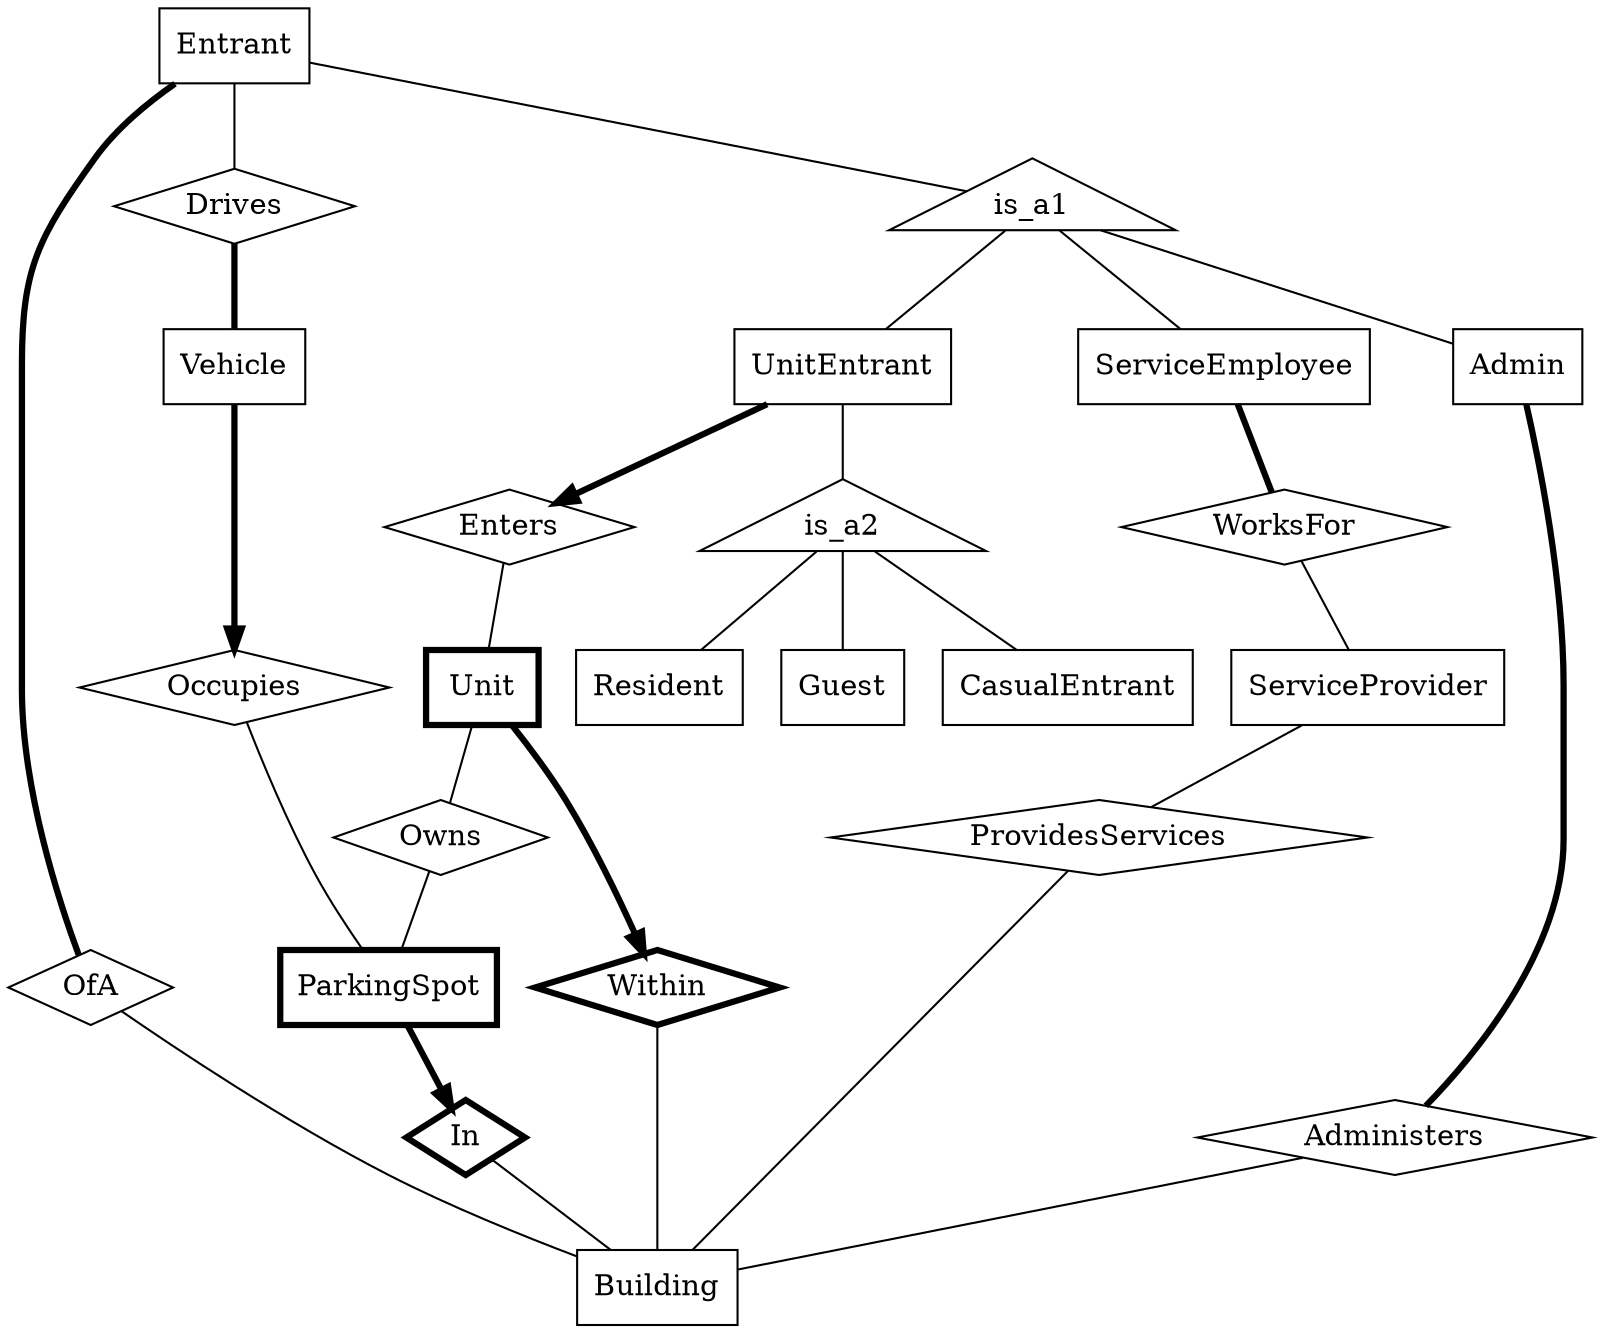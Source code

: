 digraph ERDiagram{
	{
		node[shape=diamond]
		Owns
		WorksFor
		Drives
		Occupies
		OfA
		Enters
		{
			node[penwidth=3]
			Within
			In
		}
		Administers
		ProvidesServices
	}

	{
		node[shape=rectangle]
		{
			node[penwidth=3]
			Unit
			ParkingSpot
		}
		UnitEntrant
		Building
		Admin
		Entrant
		Vehicle
		ServiceProvider
		ServiceEmployee
		Guest
		CasualEntrant
		Resident
	}

	{
		node[shape=triangle]
		is_a1
		is_a2
	}


	{
		edge[arrowtail=none, arrowhead=none]
		Entrant->is_a1->{rank=same; Admin, UnitEntrant, ServiceEmployee}
		UnitEntrant->is_a2->{rank=same; Guest, CasualEntrant, Resident}
		Entrant->Drives
		Enters->Unit
		Unit->Owns->ParkingSpot
		Within->Building
		Administers->Building
		ServiceProvider->ProvidesServices->Building
		WorksFor->ServiceProvider
		OfA->Building
		In->Building
		Occupies->ParkingSpot
	}

	{
		edge[penwidth=3]
		ParkingSpot->In
		Unit->Within
		UnitEntrant->Enters
		Vehicle->Occupies
		{
			edge[arrowhead=none]
			Entrant->OfA
			Admin->Administers
			ServiceEmployee->WorksFor
			Drives->Vehicle
		}
	}
}

